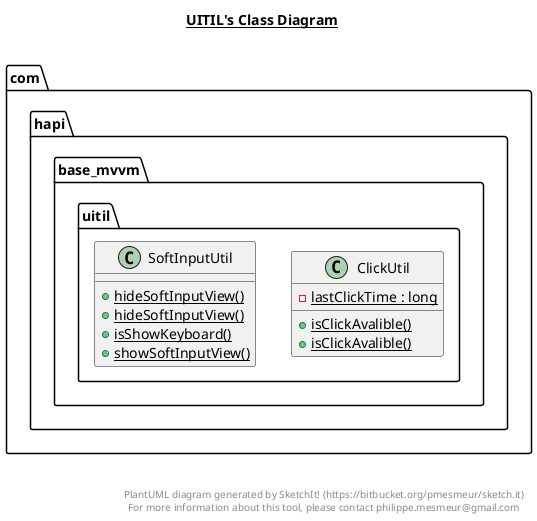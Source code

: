 @startuml

title __UITIL's Class Diagram__\n

  namespace com.hapi.base_mvvm {
    namespace uitil {
      class com.hapi.base_mvvm.uitil.ClickUtil {
          {static} - lastClickTime : long
          {static} + isClickAvalible()
          {static} + isClickAvalible()
      }
    }
  }
  

  namespace com.hapi.base_mvvm {
    namespace uitil {
      class com.hapi.base_mvvm.uitil.SoftInputUtil {
          {static} + hideSoftInputView()
          {static} + hideSoftInputView()
          {static} + isShowKeyboard()
          {static} + showSoftInputView()
      }
    }
  }
  



right footer


PlantUML diagram generated by SketchIt! (https://bitbucket.org/pmesmeur/sketch.it)
For more information about this tool, please contact philippe.mesmeur@gmail.com
endfooter

@enduml
